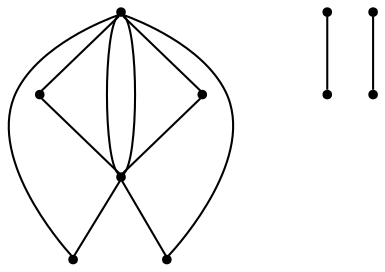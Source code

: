 graph {
  node [shape=point,comment="{\"directed\":false,\"doi\":\"10.1007/978-3-030-35802-0_18\",\"figure\":\"2 (2)\"}"]

  v0 [pos="385.7406237862287,708.5591401411995"]
  v1 [pos="332.0862430547626,534.2837365818859"]
  v2 [pos="385.7406237862287,281.8298751400831"]
  v3 [pos="439.08246744470966,388.5037342344576"]
  v4 [pos="332.3946150863885,601.9018138328037"]
  v5 [pos="332.0862430547626,454.27191990962865"]
  v6 [pos="532.4265129085877,495.194634815918"]
  v7 [pos="425.74282559162583,495.194634815918"]
  v8 [pos="345.73425693947246,495.194634815918"]
  v9 [pos="239.05057757106275,495.194634815918"]

  v0 -- v2 [id="-1",pos="385.7406237862287,708.5591401411995 435.7527632831377,565.2048790226856 450.7593119177544,550.2025203244509 461.59436496876214,534.3669092128869 472.42525297841064,518.5312981013227 479.09297548716853,501.8621802258755 475.7632951712532,485.19306235042825 472.42525297841064,468.523944474981 459.093973002254,451.8548265995338 447.42126972491184,438.5194814290654 435.7527632831377,425.18413625859694 425.75532866425567,415.1828181436607 385.7406237862287,281.8298751400831"]
  v1 -- v5 [id="-2",pos="332.0862430547626,534.2837365818859 312.0830516828322,534.2836729942476 377.09343357729614,534.2836729942476 414.5994084575443,527.6160322028326 452.1053833377925,520.9483914114176 462.10695120382496,507.6131098285874 462.10695120382496,490.9439919531402 462.10695120382496,474.27487407769297 452.1053833377925,454.27191990962865 332.0862430547626,454.27191990962865"]
  v9 -- v2 [id="-3",pos="239.05057757106275,495.194634815918 385.7406237862287,281.8298751400831 385.7406237862287,281.8298751400831 385.7406237862287,281.8298751400831"]
  v2 -- v0 [id="-4",pos="385.7406237862287,281.8298751400831 345.73839813517503,415.1828181436607 335.73683026914256,425.18413625859694 324.0724570745188,438.5194814290654 312.39975379717663,451.8548265995338 299.06847382102,468.523944474981 295.7304316281774,485.19306235042825 292.4007513122621,501.8621802258755 299.06847382102,518.5312981013227 309.8993618306685,534.3669092128869 320.73441488167623,550.2025203244509 335.73683026914256,565.2048790226856 385.7406237862287,708.5591401411995"]
  v3 -- v4 [id="-5",pos="439.08246744470966,388.5037342344576 479.0888104458093,241.82396680395436 379.07287743181416,248.4915758015502 333.50729316781866,274.0495460584782 287.9458739451824,299.61164951190085 296.8348034725458,344.05979026524574 316.8379709988195,375.17690980753207 336.8411703193021,406.29396576217994 367.95860763869496,424.071606937503 410.1861815040567,441.85338130932087 452.4179204107777,459.6351556811387 505.75973227504977,477.41273326882344 534.6518611228958,530.7539231877822 563.5439581765328,584.0951131067409 567.9905054608942,672.9998517693352 506.8682373665685,717.4480561103186 445.7501661078109,761.9004254416158 319.06334305878414,761.9004254416158 332.3946150863885,601.9018138328037"]
  v2 -- v6 [id="-7",pos="385.7406237862287,281.8298751400831 532.4265129085877,495.194634815918 532.4265129085877,495.194634815918 532.4265129085877,495.194634815918"]
  v0 -- v9 [id="-9",pos="385.7406237862287,708.5591401411995 239.05057757106275,495.194634815918 239.05057757106275,495.194634815918 239.05057757106275,495.194634815918"]
  v2 -- v8 [id="-10",pos="385.7406237862287,281.8298751400831 345.73425693947246,495.194634815918 345.73425693947246,495.194634815918 345.73425693947246,495.194634815918"]
  v0 -- v7 [id="-11",pos="385.7406237862287,708.5591401411995 425.74282559162583,495.194634815918 425.74282559162583,495.194634815918 425.74282559162583,495.194634815918"]
  v8 -- v0 [id="-12",pos="345.73425693947246,495.194634815918 385.7406237862287,708.5591401411995 385.7406237862287,708.5591401411995 385.7406237862287,708.5591401411995"]
  v6 -- v0 [id="-13",pos="532.4265129085877,495.194634815918 385.7406237862287,708.5591401411995 385.7406237862287,708.5591401411995 385.7406237862287,708.5591401411995"]
  v7 -- v2 [id="-14",pos="425.74282559162583,495.194634815918 385.7406237862287,281.8298751400831 385.7406237862287,281.8298751400831 385.7406237862287,281.8298751400831"]
}